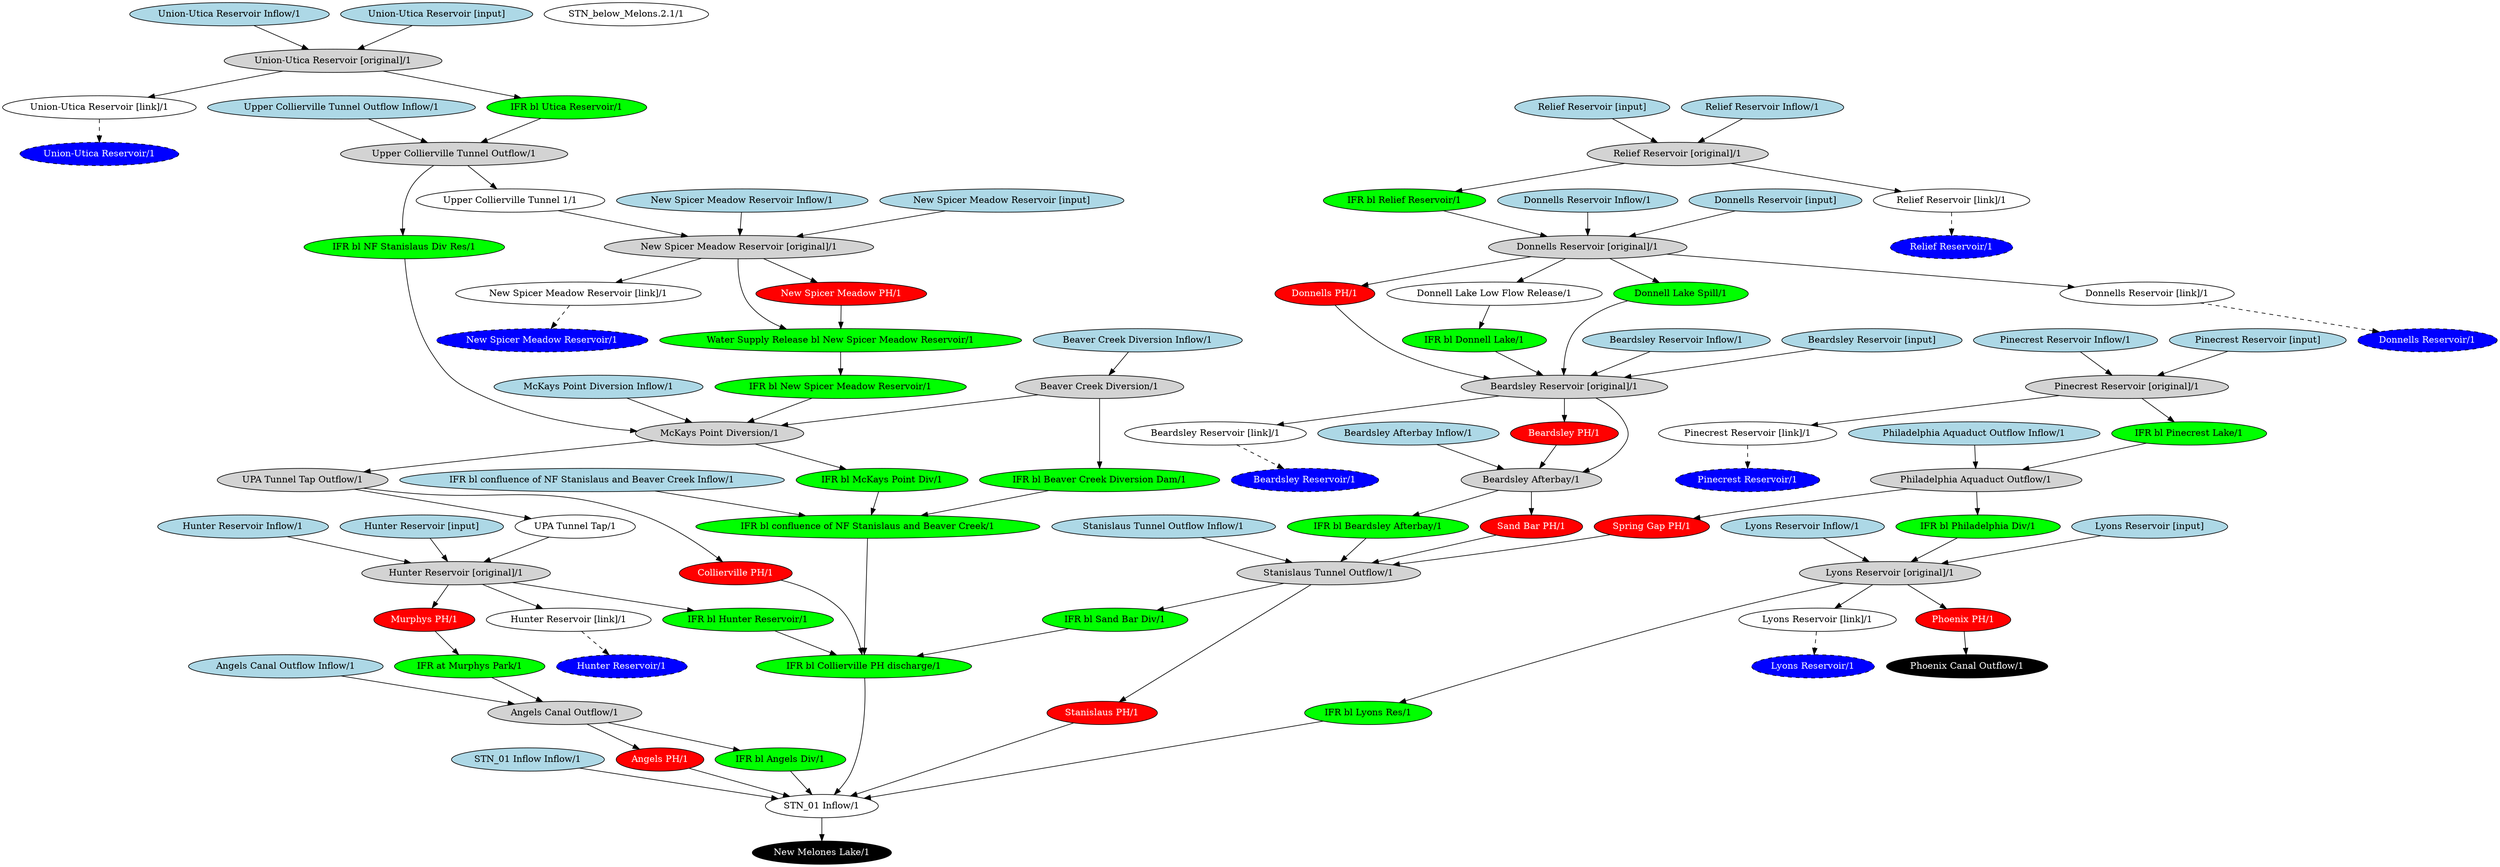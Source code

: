 // stanislaus
digraph stanislaus {
	"STN_01 Inflow Inflow/1" [fillcolor=lightblue fontcolor=black shape=oval style=filled]
	"Angels Canal Outflow Inflow/1" [fillcolor=lightblue fontcolor=black shape=oval style=filled]
	"Hunter Reservoir Inflow/1" [fillcolor=lightblue fontcolor=black shape=oval style=filled]
	"IFR bl confluence of NF Stanislaus and Beaver Creek Inflow/1" [fillcolor=lightblue fontcolor=black shape=oval style=filled]
	"McKays Point Diversion Inflow/1" [fillcolor=lightblue fontcolor=black shape=oval style=filled]
	"Upper Collierville Tunnel Outflow Inflow/1" [fillcolor=lightblue fontcolor=black shape=oval style=filled]
	"Union-Utica Reservoir Inflow/1" [fillcolor=lightblue fontcolor=black shape=oval style=filled]
	"New Spicer Meadow Reservoir Inflow/1" [fillcolor=lightblue fontcolor=black shape=oval style=filled]
	"Beaver Creek Diversion Inflow/1" [fillcolor=lightblue fontcolor=black shape=oval style=filled]
	"Stanislaus Tunnel Outflow Inflow/1" [fillcolor=lightblue fontcolor=black shape=oval style=filled]
	"Beardsley Afterbay Inflow/1" [fillcolor=lightblue fontcolor=black shape=oval style=filled]
	"Beardsley Reservoir Inflow/1" [fillcolor=lightblue fontcolor=black shape=oval style=filled]
	"Donnells Reservoir Inflow/1" [fillcolor=lightblue fontcolor=black shape=oval style=filled]
	"Relief Reservoir Inflow/1" [fillcolor=lightblue fontcolor=black shape=oval style=filled]
	"Lyons Reservoir Inflow/1" [fillcolor=lightblue fontcolor=black shape=oval style=filled]
	"Philadelphia Aquaduct Outflow Inflow/1" [fillcolor=lightblue fontcolor=black shape=oval style=filled]
	"Pinecrest Reservoir Inflow/1" [fillcolor=lightblue fontcolor=black shape=oval style=filled]
	"Angels PH/1" [fillcolor=red fontcolor=white shape=oval style=filled]
	"Angels Canal Outflow/1" [fillcolor=lightgrey fontcolor=black shape=oval style=filled]
	"Beardsley Reservoir [original]/1" [fillcolor=lightgrey fontcolor=black shape=oval style=filled]
	"Beardsley Reservoir [input]" [fillcolor=lightblue fontcolor=black shape=oval style=filled]
	"Beardsley Reservoir [link]/1" [fillcolor=white fontcolor=black shape=oval style=filled]
	"Beardsley Reservoir/1" [fillcolor=blue fontcolor=white shape=oval style="filled,dashed"]
	"Beardsley Reservoir [link]/1" -> "Beardsley Reservoir/1" [style=dashed]
	"Beardsley PH/1" [fillcolor=red fontcolor=white shape=oval style=filled]
	"Beaver Creek Diversion/1" [fillcolor=lightgrey fontcolor=black shape=oval style=filled]
	"Collierville PH/1" [fillcolor=red fontcolor=white shape=oval style=filled]
	"Donnells PH/1" [fillcolor=red fontcolor=white shape=oval style=filled]
	"Donnells Reservoir [original]/1" [fillcolor=lightgrey fontcolor=black shape=oval style=filled]
	"Donnells Reservoir [input]" [fillcolor=lightblue fontcolor=black shape=oval style=filled]
	"Donnells Reservoir [link]/1" [fillcolor=white fontcolor=black shape=oval style=filled]
	"Donnells Reservoir/1" [fillcolor=blue fontcolor=white shape=oval style="filled,dashed"]
	"Donnells Reservoir [link]/1" -> "Donnells Reservoir/1" [style=dashed]
	"Donnell Lake Low Flow Release/1" [fillcolor=white fontcolor=black shape=oval style=filled]
	"IFR bl Angels Div/1" [fillcolor=green fontcolor=black shape=oval style=filled]
	"IFR bl Collierville PH discharge/1" [fillcolor=green fontcolor=black shape=oval style=filled]
	"IFR at Murphys Park/1" [fillcolor=green fontcolor=black shape=oval style=filled]
	"IFR bl Donnell Lake/1" [fillcolor=green fontcolor=black shape=oval style=filled]
	"IFR bl Hunter Reservoir/1" [fillcolor=green fontcolor=black shape=oval style=filled]
	"IFR bl Lyons Res/1" [fillcolor=green fontcolor=black shape=oval style=filled]
	"IFR bl McKays Point Div/1" [fillcolor=green fontcolor=black shape=oval style=filled]
	"Water Supply Release bl New Spicer Meadow Reservoir/1" [fillcolor=green fontcolor=black shape=oval style=filled]
	"IFR bl New Spicer Meadow Reservoir/1" [fillcolor=green fontcolor=black shape=oval style=filled]
	"IFR bl Philadelphia Div/1" [fillcolor=green fontcolor=black shape=oval style=filled]
	"IFR bl Relief Reservoir/1" [fillcolor=green fontcolor=black shape=oval style=filled]
	"IFR bl Sand Bar Div/1" [fillcolor=green fontcolor=black shape=oval style=filled]
	"IFR bl NF Stanislaus Div Res/1" [fillcolor=green fontcolor=black shape=oval style=filled]
	"IFR bl Beaver Creek Diversion Dam/1" [fillcolor=green fontcolor=black shape=oval style=filled]
	"IFR bl confluence of NF Stanislaus and Beaver Creek/1" [fillcolor=green fontcolor=black shape=oval style=filled]
	"IFR bl Pinecrest Lake/1" [fillcolor=green fontcolor=black shape=oval style=filled]
	"IFR bl Utica Reservoir/1" [fillcolor=green fontcolor=black shape=oval style=filled]
	"IFR bl Beardsley Afterbay/1" [fillcolor=green fontcolor=black shape=oval style=filled]
	"Hunter Reservoir [original]/1" [fillcolor=lightgrey fontcolor=black shape=oval style=filled]
	"Hunter Reservoir [input]" [fillcolor=lightblue fontcolor=black shape=oval style=filled]
	"Hunter Reservoir [link]/1" [fillcolor=white fontcolor=black shape=oval style=filled]
	"Hunter Reservoir/1" [fillcolor=blue fontcolor=white shape=oval style="filled,dashed"]
	"Hunter Reservoir [link]/1" -> "Hunter Reservoir/1" [style=dashed]
	"Lyons Reservoir [original]/1" [fillcolor=lightgrey fontcolor=black shape=oval style=filled]
	"Lyons Reservoir [input]" [fillcolor=lightblue fontcolor=black shape=oval style=filled]
	"Lyons Reservoir [link]/1" [fillcolor=white fontcolor=black shape=oval style=filled]
	"Lyons Reservoir/1" [fillcolor=blue fontcolor=white shape=oval style="filled,dashed"]
	"Lyons Reservoir [link]/1" -> "Lyons Reservoir/1" [style=dashed]
	"McKays Point Diversion/1" [fillcolor=lightgrey fontcolor=black shape=oval style=filled]
	"Murphys PH/1" [fillcolor=red fontcolor=white shape=oval style=filled]
	"New Melones Lake/1" [fillcolor=black fontcolor=white shape=oval style=filled]
	"New Spicer Meadow Reservoir [original]/1" [fillcolor=lightgrey fontcolor=black shape=oval style=filled]
	"New Spicer Meadow Reservoir [input]" [fillcolor=lightblue fontcolor=black shape=oval style=filled]
	"New Spicer Meadow Reservoir [link]/1" [fillcolor=white fontcolor=black shape=oval style=filled]
	"New Spicer Meadow Reservoir/1" [fillcolor=blue fontcolor=white shape=oval style="filled,dashed"]
	"New Spicer Meadow Reservoir [link]/1" -> "New Spicer Meadow Reservoir/1" [style=dashed]
	"New Spicer Meadow PH/1" [fillcolor=red fontcolor=white shape=oval style=filled]
	"Philadelphia Aquaduct Outflow/1" [fillcolor=lightgrey fontcolor=black shape=oval style=filled]
	"Phoenix Canal Outflow/1" [fillcolor=black fontcolor=white shape=oval style=filled]
	"Phoenix PH/1" [fillcolor=red fontcolor=white shape=oval style=filled]
	"Pinecrest Reservoir [original]/1" [fillcolor=lightgrey fontcolor=black shape=oval style=filled]
	"Pinecrest Reservoir [input]" [fillcolor=lightblue fontcolor=black shape=oval style=filled]
	"Pinecrest Reservoir [link]/1" [fillcolor=white fontcolor=black shape=oval style=filled]
	"Pinecrest Reservoir/1" [fillcolor=blue fontcolor=white shape=oval style="filled,dashed"]
	"Pinecrest Reservoir [link]/1" -> "Pinecrest Reservoir/1" [style=dashed]
	"Relief Reservoir [original]/1" [fillcolor=lightgrey fontcolor=black shape=oval style=filled]
	"Relief Reservoir [input]" [fillcolor=lightblue fontcolor=black shape=oval style=filled]
	"Relief Reservoir [link]/1" [fillcolor=white fontcolor=black shape=oval style=filled]
	"Relief Reservoir/1" [fillcolor=blue fontcolor=white shape=oval style="filled,dashed"]
	"Relief Reservoir [link]/1" -> "Relief Reservoir/1" [style=dashed]
	"Sand Bar PH/1" [fillcolor=red fontcolor=white shape=oval style=filled]
	"Beardsley Afterbay/1" [fillcolor=lightgrey fontcolor=black shape=oval style=filled]
	"Spring Gap PH/1" [fillcolor=red fontcolor=white shape=oval style=filled]
	"Stanislaus PH/1" [fillcolor=red fontcolor=white shape=oval style=filled]
	"Stanislaus Tunnel Outflow/1" [fillcolor=lightgrey fontcolor=black shape=oval style=filled]
	"STN_01 Inflow/1" [fillcolor=white fontcolor=black shape=oval style=filled]
	"Donnell Lake Spill/1" [fillcolor=green fontcolor=black shape=oval style=filled]
	"Union-Utica Reservoir [original]/1" [fillcolor=lightgrey fontcolor=black shape=oval style=filled]
	"Union-Utica Reservoir [input]" [fillcolor=lightblue fontcolor=black shape=oval style=filled]
	"Union-Utica Reservoir [link]/1" [fillcolor=white fontcolor=black shape=oval style=filled]
	"Union-Utica Reservoir/1" [fillcolor=blue fontcolor=white shape=oval style="filled,dashed"]
	"Union-Utica Reservoir [link]/1" -> "Union-Utica Reservoir/1" [style=dashed]
	"UPA Tunnel Tap/1" [fillcolor=white fontcolor=black shape=oval style=filled]
	"UPA Tunnel Tap Outflow/1" [fillcolor=lightgrey fontcolor=black shape=oval style=filled]
	"Upper Collierville Tunnel Outflow/1" [fillcolor=lightgrey fontcolor=black shape=oval style=filled]
	"Upper Collierville Tunnel 1/1" [fillcolor=white fontcolor=black shape=oval style=filled]
	"STN_below_Melons.2.1/1" [fillcolor=white fontcolor=black shape=oval style=filled]
	"Beardsley Reservoir [input]" -> "Beardsley Reservoir [original]/1"
	"Beardsley Reservoir [original]/1" -> "Beardsley Reservoir [link]/1"
	"Donnells Reservoir [input]" -> "Donnells Reservoir [original]/1"
	"Donnells Reservoir [original]/1" -> "Donnells Reservoir [link]/1"
	"Hunter Reservoir [input]" -> "Hunter Reservoir [original]/1"
	"Hunter Reservoir [original]/1" -> "Hunter Reservoir [link]/1"
	"Lyons Reservoir [input]" -> "Lyons Reservoir [original]/1"
	"Lyons Reservoir [original]/1" -> "Lyons Reservoir [link]/1"
	"New Spicer Meadow Reservoir [input]" -> "New Spicer Meadow Reservoir [original]/1"
	"New Spicer Meadow Reservoir [original]/1" -> "New Spicer Meadow Reservoir [link]/1"
	"Pinecrest Reservoir [input]" -> "Pinecrest Reservoir [original]/1"
	"Pinecrest Reservoir [original]/1" -> "Pinecrest Reservoir [link]/1"
	"Relief Reservoir [input]" -> "Relief Reservoir [original]/1"
	"Relief Reservoir [original]/1" -> "Relief Reservoir [link]/1"
	"Union-Utica Reservoir [input]" -> "Union-Utica Reservoir [original]/1"
	"Union-Utica Reservoir [original]/1" -> "Union-Utica Reservoir [link]/1"
	"Angels Canal Outflow/1" -> "Angels PH/1"
	"Angels Canal Outflow/1" -> "IFR bl Angels Div/1"
	"Donnells Reservoir [original]/1" -> "Donnells PH/1"
	"Donnells Reservoir [original]/1" -> "Donnell Lake Low Flow Release/1"
	"Donnell Lake Low Flow Release/1" -> "IFR bl Donnell Lake/1"
	"Donnells Reservoir [original]/1" -> "Donnell Lake Spill/1"
	"Upper Collierville Tunnel Outflow/1" -> "IFR bl NF Stanislaus Div Res/1"
	"McKays Point Diversion/1" -> "UPA Tunnel Tap Outflow/1"
	"Hunter Reservoir [original]/1" -> "IFR bl Hunter Reservoir/1"
	"Water Supply Release bl New Spicer Meadow Reservoir/1" -> "IFR bl New Spicer Meadow Reservoir/1"
	"New Spicer Meadow Reservoir [original]/1" -> "New Spicer Meadow PH/1"
	"Philadelphia Aquaduct Outflow/1" -> "Spring Gap PH/1"
	"Pinecrest Reservoir [original]/1" -> "IFR bl Pinecrest Lake/1"
	"Relief Reservoir [original]/1" -> "IFR bl Relief Reservoir/1"
	"Beardsley Afterbay/1" -> "Sand Bar PH/1"
	"Stanislaus Tunnel Outflow/1" -> "Stanislaus PH/1"
	"STN_01 Inflow Inflow/1" -> "STN_01 Inflow/1"
	"McKays Point Diversion/1" -> "IFR bl McKays Point Div/1"
	"Union-Utica Reservoir [original]/1" -> "IFR bl Utica Reservoir/1"
	"Beardsley Afterbay/1" -> "IFR bl Beardsley Afterbay/1"
	"Beardsley Reservoir [original]/1" -> "Beardsley PH/1"
	"UPA Tunnel Tap Outflow/1" -> "UPA Tunnel Tap/1"
	"UPA Tunnel Tap/1" -> "Hunter Reservoir [original]/1"
	"UPA Tunnel Tap Outflow/1" -> "Collierville PH/1"
	"Stanislaus Tunnel Outflow/1" -> "IFR bl Sand Bar Div/1"
	"Lyons Reservoir [original]/1" -> "IFR bl Lyons Res/1"
	"STN_01 Inflow/1" -> "New Melones Lake/1"
	"Upper Collierville Tunnel Outflow/1" -> "Upper Collierville Tunnel 1/1"
	"Angels PH/1" -> "STN_01 Inflow/1"
	"IFR bl Angels Div/1" -> "STN_01 Inflow/1"
	"IFR bl Beaver Creek Diversion Dam/1" -> "IFR bl confluence of NF Stanislaus and Beaver Creek/1"
	"Beaver Creek Diversion/1" -> "IFR bl Beaver Creek Diversion Dam/1"
	"Beaver Creek Diversion/1" -> "McKays Point Diversion/1"
	"Phoenix PH/1" -> "Phoenix Canal Outflow/1"
	"New Spicer Meadow Reservoir [original]/1" -> "Water Supply Release bl New Spicer Meadow Reservoir/1"
	"New Spicer Meadow PH/1" -> "Water Supply Release bl New Spicer Meadow Reservoir/1"
	"Murphys PH/1" -> "IFR at Murphys Park/1"
	"IFR bl Sand Bar Div/1" -> "IFR bl Collierville PH discharge/1"
	"IFR bl Hunter Reservoir/1" -> "IFR bl Collierville PH discharge/1"
	"IFR bl confluence of NF Stanislaus and Beaver Creek/1" -> "IFR bl Collierville PH discharge/1"
	"Sand Bar PH/1" -> "Stanislaus Tunnel Outflow/1"
	"Philadelphia Aquaduct Outflow/1" -> "IFR bl Philadelphia Div/1"
	"IFR bl Lyons Res/1" -> "STN_01 Inflow/1"
	"Angels Canal Outflow Inflow/1" -> "Angels Canal Outflow/1"
	"IFR at Murphys Park/1" -> "Angels Canal Outflow/1"
	"IFR bl Collierville PH discharge/1" -> "STN_01 Inflow/1"
	"Hunter Reservoir Inflow/1" -> "Hunter Reservoir [original]/1"
	"IFR bl confluence of NF Stanislaus and Beaver Creek Inflow/1" -> "IFR bl confluence of NF Stanislaus and Beaver Creek/1"
	"IFR bl McKays Point Div/1" -> "IFR bl confluence of NF Stanislaus and Beaver Creek/1"
	"McKays Point Diversion Inflow/1" -> "McKays Point Diversion/1"
	"IFR bl New Spicer Meadow Reservoir/1" -> "McKays Point Diversion/1"
	"IFR bl NF Stanislaus Div Res/1" -> "McKays Point Diversion/1"
	"Upper Collierville Tunnel Outflow Inflow/1" -> "Upper Collierville Tunnel Outflow/1"
	"IFR bl Utica Reservoir/1" -> "Upper Collierville Tunnel Outflow/1"
	"Union-Utica Reservoir Inflow/1" -> "Union-Utica Reservoir [original]/1"
	"New Spicer Meadow Reservoir Inflow/1" -> "New Spicer Meadow Reservoir [original]/1"
	"Beaver Creek Diversion Inflow/1" -> "Beaver Creek Diversion/1"
	"Stanislaus Tunnel Outflow Inflow/1" -> "Stanislaus Tunnel Outflow/1"
	"IFR bl Beardsley Afterbay/1" -> "Stanislaus Tunnel Outflow/1"
	"Beardsley Afterbay Inflow/1" -> "Beardsley Afterbay/1"
	"Beardsley Reservoir [original]/1" -> "Beardsley Afterbay/1"
	"Beardsley PH/1" -> "Beardsley Afterbay/1"
	"Beardsley Reservoir Inflow/1" -> "Beardsley Reservoir [original]/1"
	"Donnell Lake Spill/1" -> "Beardsley Reservoir [original]/1"
	"IFR bl Donnell Lake/1" -> "Beardsley Reservoir [original]/1"
	"Donnells Reservoir Inflow/1" -> "Donnells Reservoir [original]/1"
	"Relief Reservoir Inflow/1" -> "Relief Reservoir [original]/1"
	"IFR bl Philadelphia Div/1" -> "Lyons Reservoir [original]/1"
	"Lyons Reservoir Inflow/1" -> "Lyons Reservoir [original]/1"
	"Philadelphia Aquaduct Outflow Inflow/1" -> "Philadelphia Aquaduct Outflow/1"
	"IFR bl Pinecrest Lake/1" -> "Philadelphia Aquaduct Outflow/1"
	"Pinecrest Reservoir Inflow/1" -> "Pinecrest Reservoir [original]/1"
	"IFR bl Relief Reservoir/1" -> "Donnells Reservoir [original]/1"
	"Hunter Reservoir [original]/1" -> "Murphys PH/1"
	"Donnells PH/1" -> "Beardsley Reservoir [original]/1"
	"Upper Collierville Tunnel 1/1" -> "New Spicer Meadow Reservoir [original]/1"
	"Collierville PH/1" -> "IFR bl Collierville PH discharge/1"
	"Stanislaus PH/1" -> "STN_01 Inflow/1"
	"Spring Gap PH/1" -> "Stanislaus Tunnel Outflow/1"
	"Lyons Reservoir [original]/1" -> "Phoenix PH/1"
}
